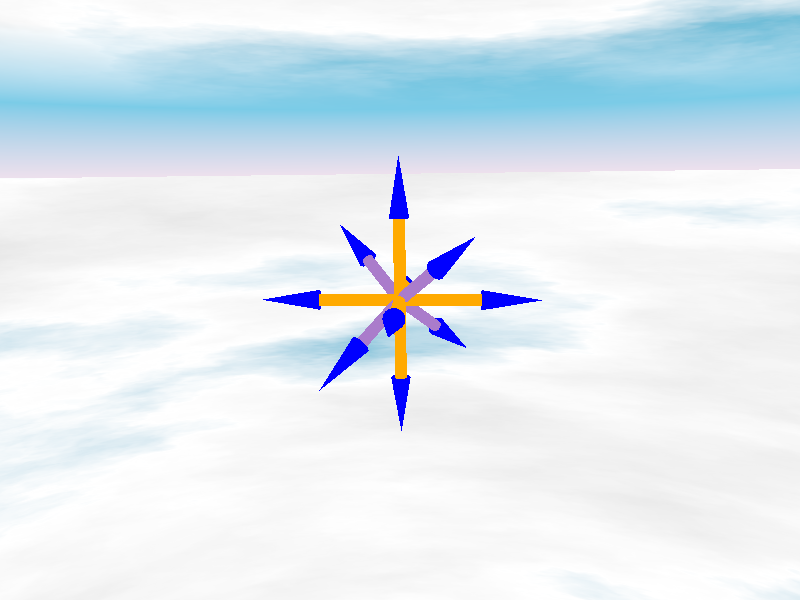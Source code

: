 
// Persistence of Vision Ray Tracer Scene Description File
// File: xyz.pov
// Vers: 3.6
// Desc: test file
// Date: Sat Sep  7 09:49:33 2019
// Auth: me
// ==== Standard POV-Ray Includes ====

#include "colors.inc"     // Standard Color definitions

// include "textures.inc"   // Standard Texture definitions
// include "functions.inc"  // internal functions usable in user defined functions

// ==== Additional Includes ====
// Don't have all of the following included at once, it'll cost memory and time
// to parse!
// --- general include files ---
// include "chars.inc"      // A complete library of character objects, by Ken Maeno

#include "skies.inc"      // Ready defined sky spheres

// include "stars.inc"      // Some star fields
// include "strings.inc"    // macros for generating and manipulating text strings

// --- textures ---
// include "finish.inc"     // Some basic finishes
// include "glass.inc"      // Glass textures/interiors
// include "golds.inc"      // Gold textures
// include "metals.inc"     // Metallic pigments, finishes, and textures
// include "stones.inc"     // Binding include-file for STONES1 and STONES2
// include "stones1.inc"    // Great stone-textures created by Mike Miller
// include "stones2.inc"    // More, done by Dan Farmer and Paul Novak
// include "woodmaps.inc"   // Basic wooden colormaps
// include "woods.inc"      // Great wooden textures created by Dan Farmer and Paul Novak

global_settings {assumed_gamma 1.0}
global_settings {ambient_light rgb<1, 1, 1> }

// perspective (default) camera
camera {
  location  <3, 0.1, 0.2>
  rotate    <0.0, 0.0, 10.0>
  look_at   <0.0, 0.0,  0.0>
  right     x*image_width/image_height
}

// create a regular point light source
light_source {
  0*x                  // light's position (translated below)
  color rgb <1,1,1>    // light's color
  translate <-20, 15, 10>
}

// create a regular point light source
light_source {
  0*x                  // light's position (translated below)
  color rgb <1,1,1>    // light's color
  translate <20, -15, -10>
}

sky_sphere {S_Cloud2}

cylinder { < 0, 0, 0 >, < 0.0, 0.0, 0.4071067811865475 >, 0.03 texture {pigment { color rgb <1, 0.4, 0> } } no_shadow }
cone { < 0.0, 0.0, 0.4071067811865475 >, 0.05 < 0.0, 0.0, 0.7071067811865475 >, 0.0 texture {pigment { color rgb <0, 0, 1> } } no_shadow }
cylinder { < 0, 0, 0 >, < 0.0, 0.4071067811865475, 0.0 >, 0.03 texture {pigment { color rgb <1, 0.4, 0> } } no_shadow }
cone { < 0.0, 0.4071067811865475, 0.0 >, 0.05 < 0.0, 0.7071067811865475, 0.0 >, 0.0 texture {pigment { color rgb <0, 0, 1> } } no_shadow }
cylinder { < 0, 0, 0 >, < 0.4071067811865475, 0.0, 0.0 >, 0.03 texture {pigment { color rgb <1, 0.4, 0> } } no_shadow }
cone { < 0.4071067811865475, 0.0, 0.0 >, 0.05 < 0.7071067811865475, 0.0, 0.0 >, 0.0 texture {pigment { color rgb <0, 0, 1> } } no_shadow }
cylinder { < 0, 0, 0 >, < -0.4071067811865475, 0.0, 0.0 >, 0.03 texture {pigment { color rgb <1, 0.4, 0> } } no_shadow }
cone { < -0.4071067811865475, 0.0, 0.0 >, 0.05 < -0.7071067811865475, 0.0, 0.0 >, 0.0 texture {pigment { color rgb <0, 0, 1> } } no_shadow }
cylinder { < 0, 0, 0 >, < 0.0, -0.4071067811865475, 0.0 >, 0.03 texture {pigment { color rgb <1, 0.4, 0> } } no_shadow }
cone { < 0.0, -0.4071067811865475, 0.0 >, 0.05 < 0.0, -0.7071067811865475, 0.0 >, 0.0 texture {pigment { color rgb <0, 0, 1> } } no_shadow }
cylinder { < 0, 0, 0 >, < 0.0, 0.0, -0.4071067811865475 >, 0.03 texture {pigment { color rgb <1, 0.4, 0> } } no_shadow }
cone { < 0.0, 0.0, -0.4071067811865475 >, 0.05 < 0.0, 0.0, -0.7071067811865475 >, 0.0 texture {pigment { color rgb <0, 0, 1> } } no_shadow }
cylinder { < 0, 0, 0 >, < 0.18034830983638603, 0.18034830983638603, 0.18034830983638603 >, 0.03 texture {pigment { color rgb <102/255, 51/255, 153/255 > } } no_shadow }
cone { < 0.18034830983638603, 0.18034830983638603, 0.18034830983638603 >, 0.05 < 0.35355339059327373, 0.35355339059327373, 0.35355339059327373 >, 0.0 texture {pigment { color rgb <0, 0, 1> } } no_shadow }
cylinder { < 0, 0, 0 >, < -0.18034830983638603, -0.18034830983638603, 0.18034830983638603 >, 0.03 texture {pigment { color rgb <102/255, 51/255, 153/255 > } } no_shadow }
cone { < -0.18034830983638603, -0.18034830983638603, 0.18034830983638603 >, 0.05 < -0.35355339059327373, -0.35355339059327373, 0.35355339059327373 >, 0.0 texture {pigment { color rgb <0, 0, 1> } } no_shadow }
cylinder { < 0, 0, 0 >, < -0.18034830983638603, 0.18034830983638603, -0.18034830983638603 >, 0.03 texture {pigment { color rgb <102/255, 51/255, 153/255 > } } no_shadow }
cone { < -0.18034830983638603, 0.18034830983638603, -0.18034830983638603 >, 0.05 < -0.35355339059327373, 0.35355339059327373, -0.35355339059327373 >, 0.0 texture {pigment { color rgb <0, 0, 1> } } no_shadow }
cylinder { < 0, 0, 0 >, < 0.18034830983638603, -0.18034830983638603, -0.18034830983638603 >, 0.03 texture {pigment { color rgb <102/255, 51/255, 153/255 > } } no_shadow }
cone { < 0.18034830983638603, -0.18034830983638603, -0.18034830983638603 >, 0.05 < 0.35355339059327373, -0.35355339059327373, -0.35355339059327373 >, 0.0 texture {pigment { color rgb <0, 0, 1> } } no_shadow }
